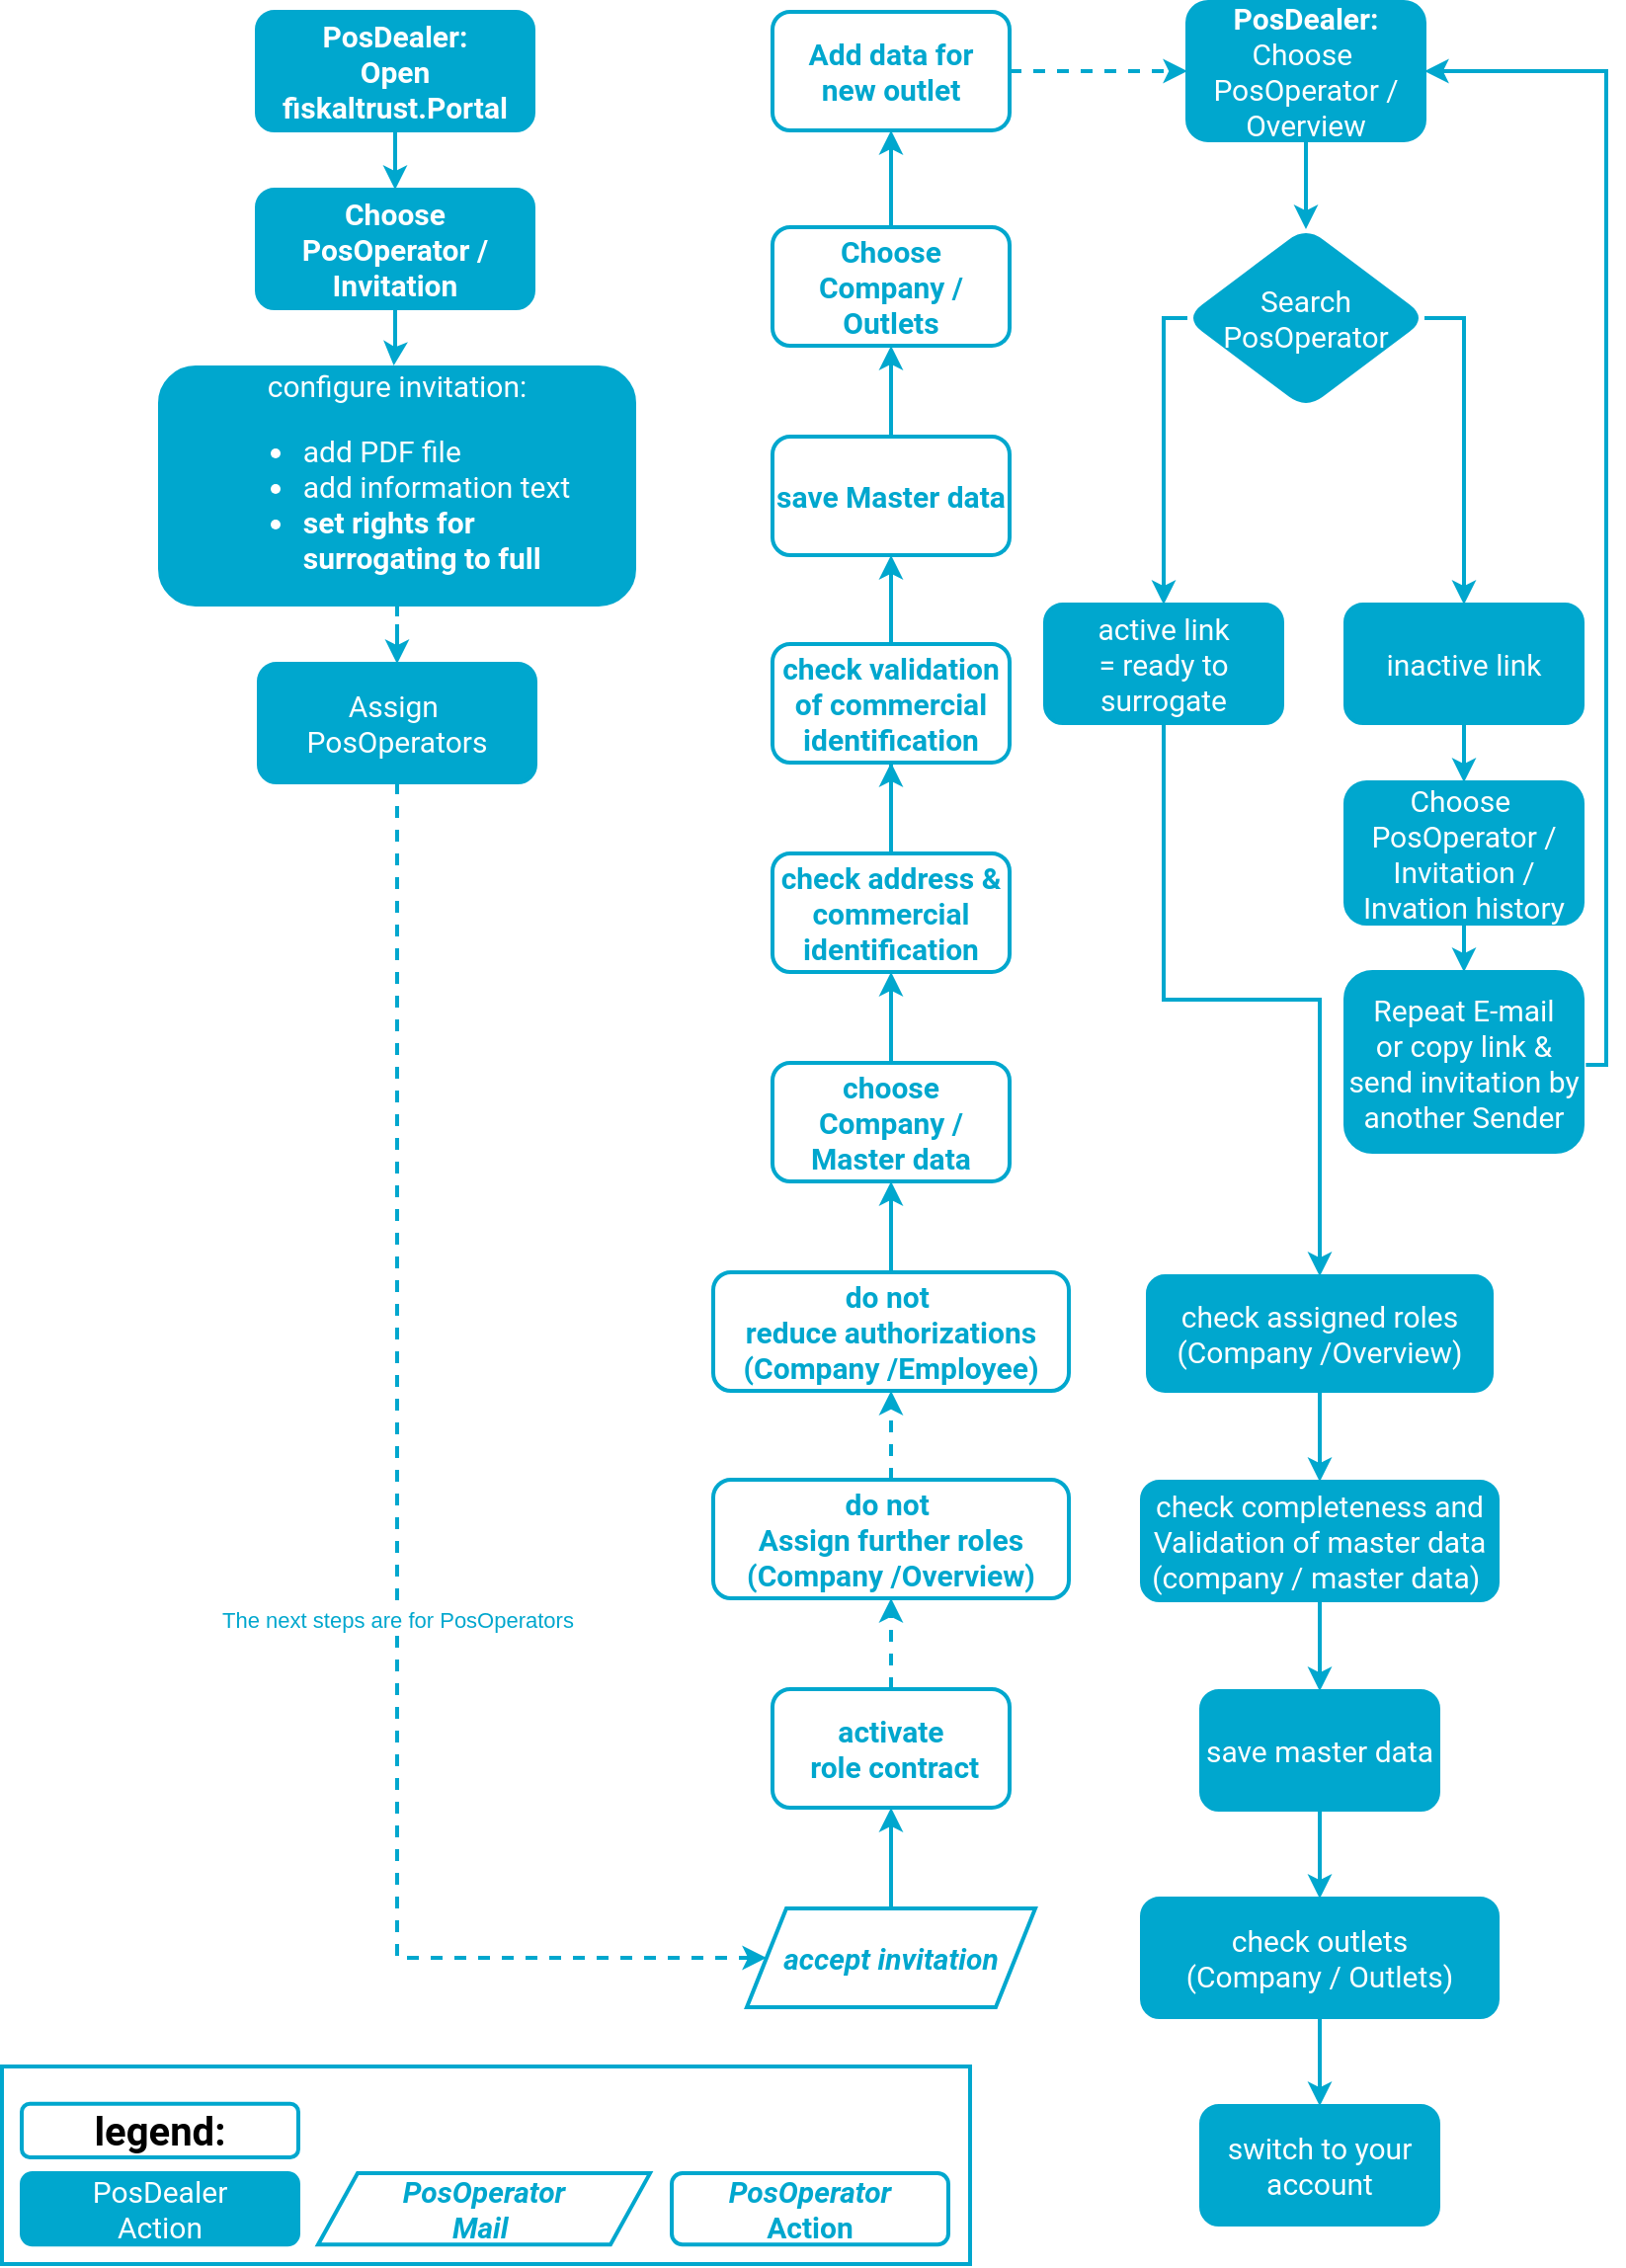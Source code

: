 <mxfile version="15.8.7" type="device"><diagram id="C5RBs43oDa-KdzZeNtuy" name="Page-1"><mxGraphModel dx="3327" dy="1008" grid="1" gridSize="10" guides="1" tooltips="1" connect="1" arrows="1" fold="1" page="1" pageScale="1" pageWidth="827" pageHeight="1169" math="0" shadow="0"><root><mxCell id="WIyWlLk6GJQsqaUBKTNV-0"/><mxCell id="WIyWlLk6GJQsqaUBKTNV-1" parent="WIyWlLk6GJQsqaUBKTNV-0"/><mxCell id="v3fSg9JuTYm69rFWSCnm-49" value="" style="edgeStyle=orthogonalEdgeStyle;rounded=0;orthogonalLoop=1;jettySize=auto;html=1;fontFamily=Roboto;fontSize=24;fontColor=#00A7CE;strokeColor=#00A7CE;fontStyle=1;strokeWidth=2;" parent="WIyWlLk6GJQsqaUBKTNV-1" source="v3fSg9JuTYm69rFWSCnm-47" target="v3fSg9JuTYm69rFWSCnm-48" edge="1"><mxGeometry relative="1" as="geometry"/></mxCell><mxCell id="v3fSg9JuTYm69rFWSCnm-47" value="&lt;span style=&quot;&quot;&gt;PosDealer:&lt;/span&gt;&lt;br style=&quot;&quot;&gt;&lt;span style=&quot;&quot;&gt;Open fiskaltrust.Portal&lt;/span&gt;&lt;span style=&quot;font-size: 15px;&quot;&gt;&lt;br&gt;&lt;/span&gt;" style="whiteSpace=wrap;html=1;rounded=1;fontColor=#FFFFFF;strokeColor=#00A7CE;fillColor=#00A7CE;fontFamily=Roboto;fontSize=15;fontStyle=1;strokeWidth=2;" parent="WIyWlLk6GJQsqaUBKTNV-1" vertex="1"><mxGeometry x="-1521" y="20" width="140" height="60" as="geometry"/></mxCell><mxCell id="Mn3AqxcqX_a29lvz7Gvl-8" value="" style="edgeStyle=orthogonalEdgeStyle;rounded=0;orthogonalLoop=1;jettySize=auto;html=1;strokeColor=#00A7CE;fontStyle=1;strokeWidth=2;entryX=0.493;entryY=-0.008;entryDx=0;entryDy=0;entryPerimeter=0;" parent="WIyWlLk6GJQsqaUBKTNV-1" source="v3fSg9JuTYm69rFWSCnm-48" target="v3fSg9JuTYm69rFWSCnm-77" edge="1"><mxGeometry relative="1" as="geometry"><mxPoint x="-1448" y="279" as="targetPoint"/></mxGeometry></mxCell><mxCell id="v3fSg9JuTYm69rFWSCnm-48" value="Choose&lt;br&gt;PosOperator / Invitation" style="whiteSpace=wrap;html=1;rounded=1;fontFamily=Roboto;fontSize=15;fontColor=#FFFFFF;strokeColor=#00A7CE;fillColor=#00A7CE;fontStyle=1;strokeWidth=2;" parent="WIyWlLk6GJQsqaUBKTNV-1" vertex="1"><mxGeometry x="-1521" y="110" width="140" height="60" as="geometry"/></mxCell><mxCell id="Mn3AqxcqX_a29lvz7Gvl-87" value="" style="edgeStyle=orthogonalEdgeStyle;rounded=0;orthogonalLoop=1;jettySize=auto;html=1;fontColor=#00A7CE;strokeColor=#00A7CE;strokeWidth=2;exitX=0.5;exitY=1;exitDx=0;exitDy=0;dashed=1;" parent="WIyWlLk6GJQsqaUBKTNV-1" source="v3fSg9JuTYm69rFWSCnm-77" target="v3fSg9JuTYm69rFWSCnm-89" edge="1"><mxGeometry relative="1" as="geometry"><mxPoint x="-1448" y="379" as="sourcePoint"/></mxGeometry></mxCell><mxCell id="v3fSg9JuTYm69rFWSCnm-77" value="configure invitation:&lt;br&gt;&lt;ul&gt;&lt;li style=&quot;text-align: left&quot;&gt;&lt;span&gt;add PDF file&lt;/span&gt;&lt;br&gt;&lt;/li&gt;&lt;li style=&quot;text-align: left&quot;&gt;add information&amp;nbsp;text&lt;/li&gt;&lt;li style=&quot;text-align: left&quot;&gt;&lt;b&gt;set rights for &lt;br&gt;surrogating to full&lt;/b&gt;&lt;/li&gt;&lt;/ul&gt;" style="whiteSpace=wrap;html=1;rounded=1;fontFamily=Roboto;fontSize=15;fontColor=#FFFFFF;strokeColor=#00A7CE;fillColor=#00A7CE;strokeWidth=2;" parent="WIyWlLk6GJQsqaUBKTNV-1" vertex="1"><mxGeometry x="-1570" y="200" width="240" height="120" as="geometry"/></mxCell><mxCell id="Y5erEpg70txBsuCsyP2C-1" value="" style="edgeStyle=orthogonalEdgeStyle;rounded=0;orthogonalLoop=1;jettySize=auto;html=1;strokeColor=#00A7CE;strokeWidth=2;" parent="WIyWlLk6GJQsqaUBKTNV-1" source="v3fSg9JuTYm69rFWSCnm-98" target="z2bu3mqi8o8vtRumku9h-0" edge="1"><mxGeometry relative="1" as="geometry"/></mxCell><mxCell id="v3fSg9JuTYm69rFWSCnm-98" value="accept invitation" style="shape=parallelogram;perimeter=parallelogramPerimeter;whiteSpace=wrap;html=1;fixedSize=1;labelBackgroundColor=#;fontFamily=Roboto;fontSize=15;fontColor=#00A7CE;strokeColor=#00A7CE;fillColor=none;fontStyle=3;strokeWidth=2;" parent="WIyWlLk6GJQsqaUBKTNV-1" vertex="1"><mxGeometry x="-1273" y="980" width="146" height="50" as="geometry"/></mxCell><mxCell id="puUZkzGOgNQU4tXlGvYH-34" value="" style="edgeStyle=orthogonalEdgeStyle;rounded=0;orthogonalLoop=1;jettySize=auto;html=1;strokeColor=#00A7CE;strokeWidth=2;entryX=0.5;entryY=1;entryDx=0;entryDy=0;" parent="WIyWlLk6GJQsqaUBKTNV-1" source="v3fSg9JuTYm69rFWSCnm-104" target="v3fSg9JuTYm69rFWSCnm-108" edge="1"><mxGeometry relative="1" as="geometry"><mxPoint x="-1200" y="569.0" as="targetPoint"/></mxGeometry></mxCell><mxCell id="v3fSg9JuTYm69rFWSCnm-104" value="choose &lt;br&gt;Company / Master data" style="whiteSpace=wrap;html=1;rounded=1;fontFamily=Roboto;fontSize=15;fontColor=#00A7CE;fontStyle=1;strokeColor=#00A7CE;flipV=1;strokeWidth=2;" parent="WIyWlLk6GJQsqaUBKTNV-1" vertex="1"><mxGeometry x="-1260" y="552" width="120" height="60" as="geometry"/></mxCell><mxCell id="Mn3AqxcqX_a29lvz7Gvl-58" value="" style="edgeStyle=orthogonalEdgeStyle;rounded=0;orthogonalLoop=1;jettySize=auto;html=1;fontColor=#00A7CE;strokeColor=#00A7CE;strokeWidth=2;" parent="WIyWlLk6GJQsqaUBKTNV-1" source="v3fSg9JuTYm69rFWSCnm-108" target="Mn3AqxcqX_a29lvz7Gvl-57" edge="1"><mxGeometry relative="1" as="geometry"/></mxCell><mxCell id="v3fSg9JuTYm69rFWSCnm-108" value="check address &amp;amp; commercial identification" style="whiteSpace=wrap;html=1;rounded=1;fontFamily=Roboto;fontSize=15;fontColor=#00A7CE;fontStyle=1;strokeColor=#00A7CE;strokeWidth=2;flipV=1;" parent="WIyWlLk6GJQsqaUBKTNV-1" vertex="1"><mxGeometry x="-1260" y="446" width="120" height="60" as="geometry"/></mxCell><mxCell id="z2bu3mqi8o8vtRumku9h-0" value="&lt;span&gt;activate&lt;br&gt;&amp;nbsp;role contract&lt;/span&gt;" style="whiteSpace=wrap;html=1;rounded=1;fontFamily=Roboto;fontSize=15;fontColor=#00A7CE;fontStyle=1;strokeColor=#00A7CE;flipV=1;strokeWidth=2;" parent="WIyWlLk6GJQsqaUBKTNV-1" vertex="1"><mxGeometry x="-1260" y="869" width="120" height="60" as="geometry"/></mxCell><mxCell id="z2bu3mqi8o8vtRumku9h-6" value="" style="edgeStyle=orthogonalEdgeStyle;rounded=0;orthogonalLoop=1;jettySize=auto;html=1;fontColor=#00A7CE;strokeColor=#00A7CE;strokeWidth=2;dashed=1;" parent="WIyWlLk6GJQsqaUBKTNV-1" source="z2bu3mqi8o8vtRumku9h-0" target="z2bu3mqi8o8vtRumku9h-5" edge="1"><mxGeometry relative="1" as="geometry"><mxPoint x="-1460" y="810" as="sourcePoint"/></mxGeometry></mxCell><mxCell id="Y5erEpg70txBsuCsyP2C-30" value="" style="edgeStyle=orthogonalEdgeStyle;rounded=0;orthogonalLoop=1;jettySize=auto;html=1;fontColor=#FFFFFF;strokeColor=#00A7CE;strokeWidth=2;dashed=1;" parent="WIyWlLk6GJQsqaUBKTNV-1" source="z2bu3mqi8o8vtRumku9h-5" target="Y5erEpg70txBsuCsyP2C-2" edge="1"><mxGeometry relative="1" as="geometry"/></mxCell><mxCell id="z2bu3mqi8o8vtRumku9h-5" value="&lt;h4&gt;do not&amp;nbsp;&lt;br&gt;Assign further roles&lt;br&gt;(Company /Overview)&lt;/h4&gt;" style="whiteSpace=wrap;html=1;rounded=1;fontFamily=Roboto;fontSize=15;fontColor=#00A7CE;fontStyle=1;strokeColor=#00A7CE;flipV=1;strokeWidth=2;" parent="WIyWlLk6GJQsqaUBKTNV-1" vertex="1"><mxGeometry x="-1290" y="763" width="180" height="60" as="geometry"/></mxCell><mxCell id="puUZkzGOgNQU4tXlGvYH-8" value="" style="edgeStyle=orthogonalEdgeStyle;rounded=0;orthogonalLoop=1;jettySize=auto;html=1;strokeColor=#00A7CE;strokeWidth=2;" parent="WIyWlLk6GJQsqaUBKTNV-1" source="Mn3AqxcqX_a29lvz7Gvl-14" target="puUZkzGOgNQU4tXlGvYH-7" edge="1"><mxGeometry relative="1" as="geometry"/></mxCell><mxCell id="Mn3AqxcqX_a29lvz7Gvl-14" value="save Master data" style="whiteSpace=wrap;html=1;rounded=1;fontFamily=Roboto;fontSize=15;fontColor=#00A7CE;fontStyle=1;strokeColor=#00A7CE;strokeWidth=2;" parent="WIyWlLk6GJQsqaUBKTNV-1" vertex="1"><mxGeometry x="-1260" y="235" width="120" height="60" as="geometry"/></mxCell><mxCell id="Mn3AqxcqX_a29lvz7Gvl-69" value="" style="edgeStyle=orthogonalEdgeStyle;rounded=0;orthogonalLoop=1;jettySize=auto;html=1;fontColor=#00A7CE;strokeColor=#00A7CE;strokeWidth=2;entryX=0.5;entryY=1;entryDx=0;entryDy=0;" parent="WIyWlLk6GJQsqaUBKTNV-1" source="Mn3AqxcqX_a29lvz7Gvl-57" target="Mn3AqxcqX_a29lvz7Gvl-14" edge="1"><mxGeometry relative="1" as="geometry"><mxPoint x="-934" y="-382" as="targetPoint"/></mxGeometry></mxCell><mxCell id="Mn3AqxcqX_a29lvz7Gvl-57" value="check validation&lt;br&gt;of commercial identification" style="whiteSpace=wrap;html=1;rounded=1;fontFamily=Roboto;fontSize=15;fontColor=#00A7CE;fontStyle=1;strokeColor=#00A7CE;strokeWidth=2;" parent="WIyWlLk6GJQsqaUBKTNV-1" vertex="1"><mxGeometry x="-1260" y="340" width="120" height="60" as="geometry"/></mxCell><mxCell id="Mn3AqxcqX_a29lvz7Gvl-68" value="" style="edgeStyle=orthogonalEdgeStyle;rounded=0;orthogonalLoop=1;jettySize=auto;html=1;fontFamily=Roboto;fontSize=24;fontColor=#00A7CE;strokeColor=#00A7CE;endArrow=none;strokeWidth=2;" parent="WIyWlLk6GJQsqaUBKTNV-1" source="v3fSg9JuTYm69rFWSCnm-108" target="Mn3AqxcqX_a29lvz7Gvl-57" edge="1"><mxGeometry relative="1" as="geometry"><mxPoint x="-974" y="470" as="sourcePoint"/><mxPoint x="-974" y="599.0" as="targetPoint"/></mxGeometry></mxCell><mxCell id="Mn3AqxcqX_a29lvz7Gvl-74" value="" style="edgeStyle=orthogonalEdgeStyle;rounded=0;orthogonalLoop=1;jettySize=auto;html=1;fontColor=#00A7CE;strokeColor=#00A7CE;strokeWidth=2;" parent="WIyWlLk6GJQsqaUBKTNV-1" source="Mn3AqxcqX_a29lvz7Gvl-71" target="Mn3AqxcqX_a29lvz7Gvl-73" edge="1"><mxGeometry relative="1" as="geometry"/></mxCell><mxCell id="Mn3AqxcqX_a29lvz7Gvl-71" value="&lt;span style=&quot;font-weight: 700&quot;&gt;PosDealer:&lt;br&gt;&lt;/span&gt;Choose&amp;nbsp;&lt;br&gt;PosOperator / Overview" style="whiteSpace=wrap;html=1;rounded=1;fontFamily=Roboto;fontSize=15;fontColor=#FFFFFF;strokeColor=#00A7CE;fillColor=#00A7CE;strokeWidth=2;" parent="WIyWlLk6GJQsqaUBKTNV-1" vertex="1"><mxGeometry x="-1050" y="15" width="120" height="70" as="geometry"/></mxCell><mxCell id="Y5erEpg70txBsuCsyP2C-28" style="edgeStyle=orthogonalEdgeStyle;rounded=0;orthogonalLoop=1;jettySize=auto;html=1;entryX=0.5;entryY=0;entryDx=0;entryDy=0;fontColor=#FFFFFF;strokeColor=#00A7CE;strokeWidth=2;exitX=0;exitY=0.5;exitDx=0;exitDy=0;" parent="WIyWlLk6GJQsqaUBKTNV-1" source="Mn3AqxcqX_a29lvz7Gvl-73" target="Mn3AqxcqX_a29lvz7Gvl-77" edge="1"><mxGeometry relative="1" as="geometry"><Array as="points"><mxPoint x="-1062" y="175"/></Array></mxGeometry></mxCell><mxCell id="lE6krF35-xI6ShZIKBJM-7" style="edgeStyle=orthogonalEdgeStyle;rounded=0;orthogonalLoop=1;jettySize=auto;html=1;entryX=0.5;entryY=0;entryDx=0;entryDy=0;strokeColor=#00A7CE;strokeWidth=2;exitX=1;exitY=0.5;exitDx=0;exitDy=0;" edge="1" parent="WIyWlLk6GJQsqaUBKTNV-1" source="Mn3AqxcqX_a29lvz7Gvl-73" target="lE6krF35-xI6ShZIKBJM-1"><mxGeometry relative="1" as="geometry"/></mxCell><mxCell id="Mn3AqxcqX_a29lvz7Gvl-73" value="Search PosOperator" style="rhombus;whiteSpace=wrap;html=1;rounded=1;fontFamily=Roboto;fontSize=15;fontColor=#FFFFFF;strokeColor=#00A7CE;fillColor=#00A7CE;strokeWidth=2;" parent="WIyWlLk6GJQsqaUBKTNV-1" vertex="1"><mxGeometry x="-1050" y="130" width="120" height="90" as="geometry"/></mxCell><mxCell id="Y5erEpg70txBsuCsyP2C-5" style="edgeStyle=orthogonalEdgeStyle;rounded=0;orthogonalLoop=1;jettySize=auto;html=1;entryX=0;entryY=0.5;entryDx=0;entryDy=0;strokeColor=#00A7CE;strokeWidth=2;dashed=1;exitX=0.5;exitY=1;exitDx=0;exitDy=0;" parent="WIyWlLk6GJQsqaUBKTNV-1" source="v3fSg9JuTYm69rFWSCnm-89" target="v3fSg9JuTYm69rFWSCnm-98" edge="1"><mxGeometry relative="1" as="geometry"><Array as="points"><mxPoint x="-1450" y="1005"/></Array></mxGeometry></mxCell><mxCell id="Y5erEpg70txBsuCsyP2C-6" value="&lt;font color=&quot;#00a7ce&quot;&gt;The next steps are for PosOperators&lt;/font&gt;" style="edgeLabel;html=1;align=center;verticalAlign=middle;resizable=0;points=[];" parent="Y5erEpg70txBsuCsyP2C-5" vertex="1" connectable="0"><mxGeometry x="0.085" relative="1" as="geometry"><mxPoint as="offset"/></mxGeometry></mxCell><mxCell id="v3fSg9JuTYm69rFWSCnm-89" value="Assign&amp;nbsp; PosOperators" style="whiteSpace=wrap;html=1;rounded=1;fontFamily=Roboto;fontSize=15;fontColor=#FFFFFF;strokeColor=#00A7CE;fillColor=#00A7CE;flipV=1;strokeWidth=2;" parent="WIyWlLk6GJQsqaUBKTNV-1" vertex="1"><mxGeometry x="-1520" y="350" width="140" height="60" as="geometry"/></mxCell><mxCell id="Y5erEpg70txBsuCsyP2C-9" value="" style="edgeStyle=orthogonalEdgeStyle;rounded=0;orthogonalLoop=1;jettySize=auto;html=1;fontColor=#00A7CE;strokeColor=#00A7CE;strokeWidth=2;" parent="WIyWlLk6GJQsqaUBKTNV-1" source="Mn3AqxcqX_a29lvz7Gvl-77" target="Y5erEpg70txBsuCsyP2C-8" edge="1"><mxGeometry relative="1" as="geometry"/></mxCell><mxCell id="Mn3AqxcqX_a29lvz7Gvl-77" value="active link&lt;br&gt;= ready to surrogate" style="whiteSpace=wrap;html=1;rounded=1;fontFamily=Roboto;fontSize=15;fontColor=#FFFFFF;strokeColor=#00A7CE;fillColor=#00A7CE;strokeWidth=2;" parent="WIyWlLk6GJQsqaUBKTNV-1" vertex="1"><mxGeometry x="-1122" y="320" width="120" height="60" as="geometry"/></mxCell><mxCell id="puUZkzGOgNQU4tXlGvYH-10" value="" style="edgeStyle=orthogonalEdgeStyle;rounded=0;orthogonalLoop=1;jettySize=auto;html=1;strokeColor=#00A7CE;strokeWidth=2;" parent="WIyWlLk6GJQsqaUBKTNV-1" source="puUZkzGOgNQU4tXlGvYH-7" target="puUZkzGOgNQU4tXlGvYH-9" edge="1"><mxGeometry relative="1" as="geometry"/></mxCell><mxCell id="puUZkzGOgNQU4tXlGvYH-7" value="Choose Company / Outlets" style="whiteSpace=wrap;html=1;rounded=1;fontFamily=Roboto;fontSize=15;fontColor=#00A7CE;fontStyle=1;strokeColor=#00A7CE;strokeWidth=2;" parent="WIyWlLk6GJQsqaUBKTNV-1" vertex="1"><mxGeometry x="-1260" y="129" width="120" height="60" as="geometry"/></mxCell><mxCell id="Y5erEpg70txBsuCsyP2C-7" style="edgeStyle=orthogonalEdgeStyle;rounded=0;orthogonalLoop=1;jettySize=auto;html=1;entryX=0;entryY=0.5;entryDx=0;entryDy=0;dashed=1;fontColor=#00A7CE;strokeColor=#00A7CE;strokeWidth=2;" parent="WIyWlLk6GJQsqaUBKTNV-1" source="puUZkzGOgNQU4tXlGvYH-9" target="Mn3AqxcqX_a29lvz7Gvl-71" edge="1"><mxGeometry relative="1" as="geometry"><Array as="points"/></mxGeometry></mxCell><mxCell id="puUZkzGOgNQU4tXlGvYH-9" value="Add data for&lt;br&gt;new outlet" style="whiteSpace=wrap;html=1;rounded=1;fontFamily=Roboto;fontSize=15;fontColor=#00A7CE;fontStyle=1;strokeColor=#00A7CE;strokeWidth=2;" parent="WIyWlLk6GJQsqaUBKTNV-1" vertex="1"><mxGeometry x="-1260" y="20" width="120" height="60" as="geometry"/></mxCell><mxCell id="puUZkzGOgNQU4tXlGvYH-15" value="" style="group" parent="WIyWlLk6GJQsqaUBKTNV-1" vertex="1" connectable="0"><mxGeometry x="-1650" y="1060" width="490" height="100" as="geometry"/></mxCell><mxCell id="puUZkzGOgNQU4tXlGvYH-14" value="" style="rounded=0;whiteSpace=wrap;html=1;fillColor=none;strokeWidth=2;strokeColor=#00A7CE;" parent="puUZkzGOgNQU4tXlGvYH-15" vertex="1"><mxGeometry width="490" height="100" as="geometry"/></mxCell><mxCell id="IYAoJOKdn83r9KTahc1d-2" value="&lt;span style=&quot;font-size: 15px&quot;&gt;PosDealer&lt;br&gt;Action&lt;/span&gt;" style="whiteSpace=wrap;html=1;rounded=1;fontFamily=Roboto;fontSize=15;fontColor=#FFFFFF;strokeColor=#00A7CE;fillColor=#00A7CE;strokeWidth=2;" parent="puUZkzGOgNQU4tXlGvYH-15" vertex="1"><mxGeometry x="10" y="54.054" width="140" height="36.036" as="geometry"/></mxCell><mxCell id="7WPWCjTyQTvX53i9UemI-17" value="&lt;i&gt;PosOperator&lt;br&gt;&lt;/i&gt;Action" style="whiteSpace=wrap;html=1;rounded=1;fontFamily=Roboto;fontStyle=1;fontSize=15;fontColor=#00A7CE;strokeColor=#00A7CE;strokeWidth=2;" parent="puUZkzGOgNQU4tXlGvYH-15" vertex="1"><mxGeometry x="339" y="54.054" width="140" height="36.036" as="geometry"/></mxCell><mxCell id="7WPWCjTyQTvX53i9UemI-45" value="&lt;font style=&quot;font-size: 20px&quot;&gt;legend:&lt;/font&gt;" style="whiteSpace=wrap;html=1;rounded=1;fontFamily=Roboto;fontStyle=1;fontSize=15;strokeWidth=2;strokeColor=#00A7CE;" parent="puUZkzGOgNQU4tXlGvYH-15" vertex="1"><mxGeometry x="10" y="18.919" width="140" height="27.027" as="geometry"/></mxCell><mxCell id="v3fSg9JuTYm69rFWSCnm-176" value="PosOperator&lt;br&gt;Mail&amp;nbsp;" style="shape=parallelogram;perimeter=parallelogramPerimeter;whiteSpace=wrap;html=1;fixedSize=1;labelBackgroundColor=#;fontFamily=Roboto;fontSize=15;fontColor=#00A7CE;strokeColor=#00A7CE;fillColor=none;fontStyle=3;strokeWidth=2;" parent="puUZkzGOgNQU4tXlGvYH-15" vertex="1"><mxGeometry x="160" y="54.054" width="168" height="36.036" as="geometry"/></mxCell><mxCell id="Y5erEpg70txBsuCsyP2C-29" value="" style="edgeStyle=orthogonalEdgeStyle;rounded=0;orthogonalLoop=1;jettySize=auto;html=1;fontColor=#FFFFFF;strokeColor=#00A7CE;strokeWidth=2;" parent="WIyWlLk6GJQsqaUBKTNV-1" source="Y5erEpg70txBsuCsyP2C-2" target="v3fSg9JuTYm69rFWSCnm-104" edge="1"><mxGeometry relative="1" as="geometry"/></mxCell><mxCell id="Y5erEpg70txBsuCsyP2C-2" value="&lt;h4&gt;do not&amp;nbsp;&lt;br&gt;reduce authorizations&lt;br&gt;(Company /Employee)&lt;/h4&gt;" style="whiteSpace=wrap;html=1;rounded=1;fontFamily=Roboto;fontSize=15;fontColor=#00A7CE;fontStyle=1;strokeColor=#00A7CE;strokeWidth=2;" parent="WIyWlLk6GJQsqaUBKTNV-1" vertex="1"><mxGeometry x="-1290" y="658" width="180" height="60" as="geometry"/></mxCell><mxCell id="Y5erEpg70txBsuCsyP2C-11" value="" style="edgeStyle=orthogonalEdgeStyle;rounded=0;orthogonalLoop=1;jettySize=auto;html=1;fontColor=#FFFFFF;strokeColor=#00A7CE;strokeWidth=2;" parent="WIyWlLk6GJQsqaUBKTNV-1" source="Y5erEpg70txBsuCsyP2C-8" target="Y5erEpg70txBsuCsyP2C-10" edge="1"><mxGeometry relative="1" as="geometry"/></mxCell><mxCell id="Y5erEpg70txBsuCsyP2C-8" value="check a&lt;span&gt;ssigned roles&lt;br&gt;&lt;/span&gt;&lt;span&gt;(Company /Overview)&lt;/span&gt;&lt;span&gt;&lt;br&gt;&lt;/span&gt;" style="whiteSpace=wrap;html=1;rounded=1;fontFamily=Roboto;fontSize=15;fontColor=#FFFFFF;strokeColor=#00A7CE;strokeWidth=2;fillColor=#00A7CE;" parent="WIyWlLk6GJQsqaUBKTNV-1" vertex="1"><mxGeometry x="-1070" y="660" width="174" height="58" as="geometry"/></mxCell><mxCell id="Y5erEpg70txBsuCsyP2C-13" value="" style="edgeStyle=orthogonalEdgeStyle;rounded=0;orthogonalLoop=1;jettySize=auto;html=1;fontColor=#FFFFFF;strokeColor=#00A7CE;strokeWidth=2;" parent="WIyWlLk6GJQsqaUBKTNV-1" source="Y5erEpg70txBsuCsyP2C-10" target="Y5erEpg70txBsuCsyP2C-12" edge="1"><mxGeometry relative="1" as="geometry"/></mxCell><mxCell id="Y5erEpg70txBsuCsyP2C-10" value="check completeness and Validation of master data&lt;br&gt;(company / master data)&amp;nbsp;" style="whiteSpace=wrap;html=1;rounded=1;fontFamily=Roboto;fontSize=15;fontColor=#FFFFFF;strokeColor=#00A7CE;strokeWidth=2;fillColor=#00A7CE;" parent="WIyWlLk6GJQsqaUBKTNV-1" vertex="1"><mxGeometry x="-1073" y="764" width="180" height="60" as="geometry"/></mxCell><mxCell id="Y5erEpg70txBsuCsyP2C-15" value="" style="edgeStyle=orthogonalEdgeStyle;rounded=0;orthogonalLoop=1;jettySize=auto;html=1;fontColor=#FFFFFF;strokeColor=#00A7CE;strokeWidth=2;" parent="WIyWlLk6GJQsqaUBKTNV-1" source="Y5erEpg70txBsuCsyP2C-12" target="Y5erEpg70txBsuCsyP2C-14" edge="1"><mxGeometry relative="1" as="geometry"/></mxCell><mxCell id="Y5erEpg70txBsuCsyP2C-12" value="save master data" style="whiteSpace=wrap;html=1;rounded=1;fontFamily=Roboto;fontSize=15;fontColor=#FFFFFF;strokeColor=#00A7CE;strokeWidth=2;fillColor=#00A7CE;" parent="WIyWlLk6GJQsqaUBKTNV-1" vertex="1"><mxGeometry x="-1043" y="870" width="120" height="60" as="geometry"/></mxCell><mxCell id="Y5erEpg70txBsuCsyP2C-27" value="" style="edgeStyle=orthogonalEdgeStyle;rounded=0;orthogonalLoop=1;jettySize=auto;html=1;fontColor=#FFFFFF;strokeColor=#00A7CE;strokeWidth=2;" parent="WIyWlLk6GJQsqaUBKTNV-1" source="Y5erEpg70txBsuCsyP2C-14" target="Y5erEpg70txBsuCsyP2C-26" edge="1"><mxGeometry relative="1" as="geometry"/></mxCell><mxCell id="Y5erEpg70txBsuCsyP2C-14" value="check outlets&lt;br&gt;(Company / Outlets)" style="whiteSpace=wrap;html=1;rounded=1;fontFamily=Roboto;fontSize=15;fontColor=#FFFFFF;strokeColor=#00A7CE;strokeWidth=2;fillColor=#00A7CE;" parent="WIyWlLk6GJQsqaUBKTNV-1" vertex="1"><mxGeometry x="-1073" y="975" width="180" height="60" as="geometry"/></mxCell><mxCell id="Y5erEpg70txBsuCsyP2C-26" value="&lt;span style=&quot;color: rgb(255 , 255 , 255) ; font-family: &amp;#34;roboto&amp;#34; ; font-size: 15px ; font-style: normal ; font-weight: 400 ; letter-spacing: normal ; text-align: center ; text-indent: 0px ; text-transform: none ; word-spacing: 0px ; display: inline ; float: none&quot;&gt;switch to your account&lt;/span&gt;&lt;br&gt;" style="whiteSpace=wrap;html=1;rounded=1;fontFamily=Roboto;fontSize=15;fontColor=#FFFFFF;strokeColor=#00A7CE;strokeWidth=2;fillColor=#00A7CE;" parent="WIyWlLk6GJQsqaUBKTNV-1" vertex="1"><mxGeometry x="-1043" y="1080" width="120" height="60" as="geometry"/></mxCell><mxCell id="lE6krF35-xI6ShZIKBJM-0" value="" style="edgeStyle=orthogonalEdgeStyle;rounded=0;orthogonalLoop=1;jettySize=auto;html=1;fontColor=#00A7CE;strokeColor=#00A7CE;strokeWidth=2;" edge="1" parent="WIyWlLk6GJQsqaUBKTNV-1" source="lE6krF35-xI6ShZIKBJM-1" target="lE6krF35-xI6ShZIKBJM-3"><mxGeometry relative="1" as="geometry"/></mxCell><mxCell id="lE6krF35-xI6ShZIKBJM-1" value="inactive link" style="whiteSpace=wrap;html=1;rounded=1;fontFamily=Roboto;fontSize=15;fontColor=#FFFFFF;strokeColor=#00A7CE;fillColor=#00A7CE;strokeWidth=2;" vertex="1" parent="WIyWlLk6GJQsqaUBKTNV-1"><mxGeometry x="-970" y="320" width="120" height="60" as="geometry"/></mxCell><mxCell id="lE6krF35-xI6ShZIKBJM-2" value="" style="edgeStyle=orthogonalEdgeStyle;rounded=0;orthogonalLoop=1;jettySize=auto;html=1;fontColor=#00A7CE;strokeColor=#00A7CE;strokeWidth=2;" edge="1" parent="WIyWlLk6GJQsqaUBKTNV-1" source="lE6krF35-xI6ShZIKBJM-3" target="lE6krF35-xI6ShZIKBJM-4"><mxGeometry relative="1" as="geometry"/></mxCell><mxCell id="lE6krF35-xI6ShZIKBJM-3" value="Choose&amp;nbsp;&lt;br&gt;PosOperator / Invitation / Invation history" style="whiteSpace=wrap;html=1;rounded=1;fontFamily=Roboto;fontSize=15;fontColor=#FFFFFF;strokeColor=#00A7CE;fillColor=#00A7CE;strokeWidth=2;" vertex="1" parent="WIyWlLk6GJQsqaUBKTNV-1"><mxGeometry x="-970" y="410" width="120" height="71.5" as="geometry"/></mxCell><mxCell id="lE6krF35-xI6ShZIKBJM-5" value="" style="edgeStyle=orthogonalEdgeStyle;rounded=0;orthogonalLoop=1;jettySize=auto;html=1;exitX=1.014;exitY=0.517;exitDx=0;exitDy=0;entryX=1;entryY=0.5;entryDx=0;entryDy=0;strokeWidth=2;strokeColor=#00A7CE;exitPerimeter=0;" edge="1" parent="WIyWlLk6GJQsqaUBKTNV-1" source="lE6krF35-xI6ShZIKBJM-4" target="Mn3AqxcqX_a29lvz7Gvl-71"><mxGeometry relative="1" as="geometry"><Array as="points"><mxPoint x="-838" y="553"/><mxPoint x="-838" y="50"/></Array></mxGeometry></mxCell><mxCell id="lE6krF35-xI6ShZIKBJM-4" value="Repeat E-mail&lt;br&gt;or copy link &amp;amp; send invitation by another Sender" style="whiteSpace=wrap;html=1;rounded=1;fontFamily=Roboto;fontSize=15;fontColor=#FFFFFF;strokeColor=#00A7CE;fillColor=#00A7CE;strokeWidth=2;" vertex="1" parent="WIyWlLk6GJQsqaUBKTNV-1"><mxGeometry x="-970" y="506" width="120" height="91" as="geometry"/></mxCell></root></mxGraphModel></diagram></mxfile>